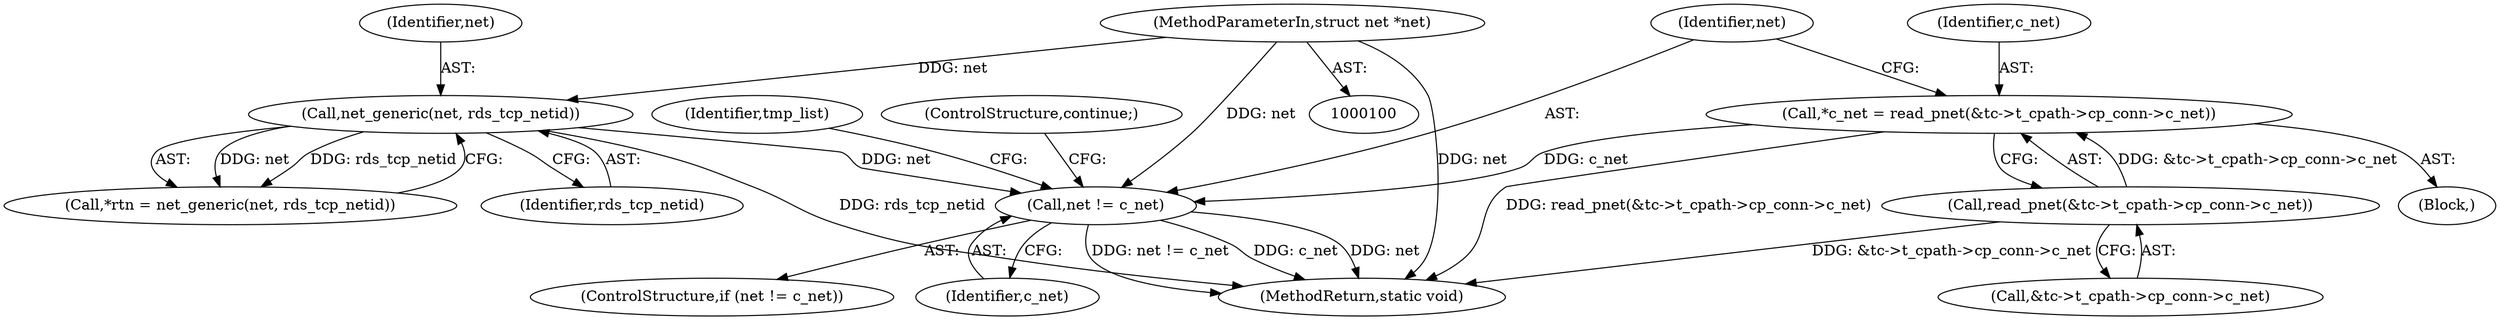 digraph "0_linux_cb66ddd156203daefb8d71158036b27b0e2caf63@pointer" {
"1000147" [label="(Call,net != c_net)"];
"1000110" [label="(Call,net_generic(net, rds_tcp_netid))"];
"1000101" [label="(MethodParameterIn,struct net *net)"];
"1000135" [label="(Call,*c_net = read_pnet(&tc->t_cpath->cp_conn->c_net))"];
"1000137" [label="(Call,read_pnet(&tc->t_cpath->cp_conn->c_net))"];
"1000135" [label="(Call,*c_net = read_pnet(&tc->t_cpath->cp_conn->c_net))"];
"1000155" [label="(Identifier,tmp_list)"];
"1000150" [label="(ControlStructure,continue;)"];
"1000108" [label="(Call,*rtn = net_generic(net, rds_tcp_netid))"];
"1000138" [label="(Call,&tc->t_cpath->cp_conn->c_net)"];
"1000111" [label="(Identifier,net)"];
"1000112" [label="(Identifier,rds_tcp_netid)"];
"1000148" [label="(Identifier,net)"];
"1000110" [label="(Call,net_generic(net, rds_tcp_netid))"];
"1000146" [label="(ControlStructure,if (net != c_net))"];
"1000133" [label="(Block,)"];
"1000136" [label="(Identifier,c_net)"];
"1000149" [label="(Identifier,c_net)"];
"1000190" [label="(MethodReturn,static void)"];
"1000147" [label="(Call,net != c_net)"];
"1000101" [label="(MethodParameterIn,struct net *net)"];
"1000137" [label="(Call,read_pnet(&tc->t_cpath->cp_conn->c_net))"];
"1000147" -> "1000146"  [label="AST: "];
"1000147" -> "1000149"  [label="CFG: "];
"1000148" -> "1000147"  [label="AST: "];
"1000149" -> "1000147"  [label="AST: "];
"1000150" -> "1000147"  [label="CFG: "];
"1000155" -> "1000147"  [label="CFG: "];
"1000147" -> "1000190"  [label="DDG: net != c_net"];
"1000147" -> "1000190"  [label="DDG: c_net"];
"1000147" -> "1000190"  [label="DDG: net"];
"1000110" -> "1000147"  [label="DDG: net"];
"1000101" -> "1000147"  [label="DDG: net"];
"1000135" -> "1000147"  [label="DDG: c_net"];
"1000110" -> "1000108"  [label="AST: "];
"1000110" -> "1000112"  [label="CFG: "];
"1000111" -> "1000110"  [label="AST: "];
"1000112" -> "1000110"  [label="AST: "];
"1000108" -> "1000110"  [label="CFG: "];
"1000110" -> "1000190"  [label="DDG: rds_tcp_netid"];
"1000110" -> "1000108"  [label="DDG: net"];
"1000110" -> "1000108"  [label="DDG: rds_tcp_netid"];
"1000101" -> "1000110"  [label="DDG: net"];
"1000101" -> "1000100"  [label="AST: "];
"1000101" -> "1000190"  [label="DDG: net"];
"1000135" -> "1000133"  [label="AST: "];
"1000135" -> "1000137"  [label="CFG: "];
"1000136" -> "1000135"  [label="AST: "];
"1000137" -> "1000135"  [label="AST: "];
"1000148" -> "1000135"  [label="CFG: "];
"1000135" -> "1000190"  [label="DDG: read_pnet(&tc->t_cpath->cp_conn->c_net)"];
"1000137" -> "1000135"  [label="DDG: &tc->t_cpath->cp_conn->c_net"];
"1000137" -> "1000138"  [label="CFG: "];
"1000138" -> "1000137"  [label="AST: "];
"1000137" -> "1000190"  [label="DDG: &tc->t_cpath->cp_conn->c_net"];
}
